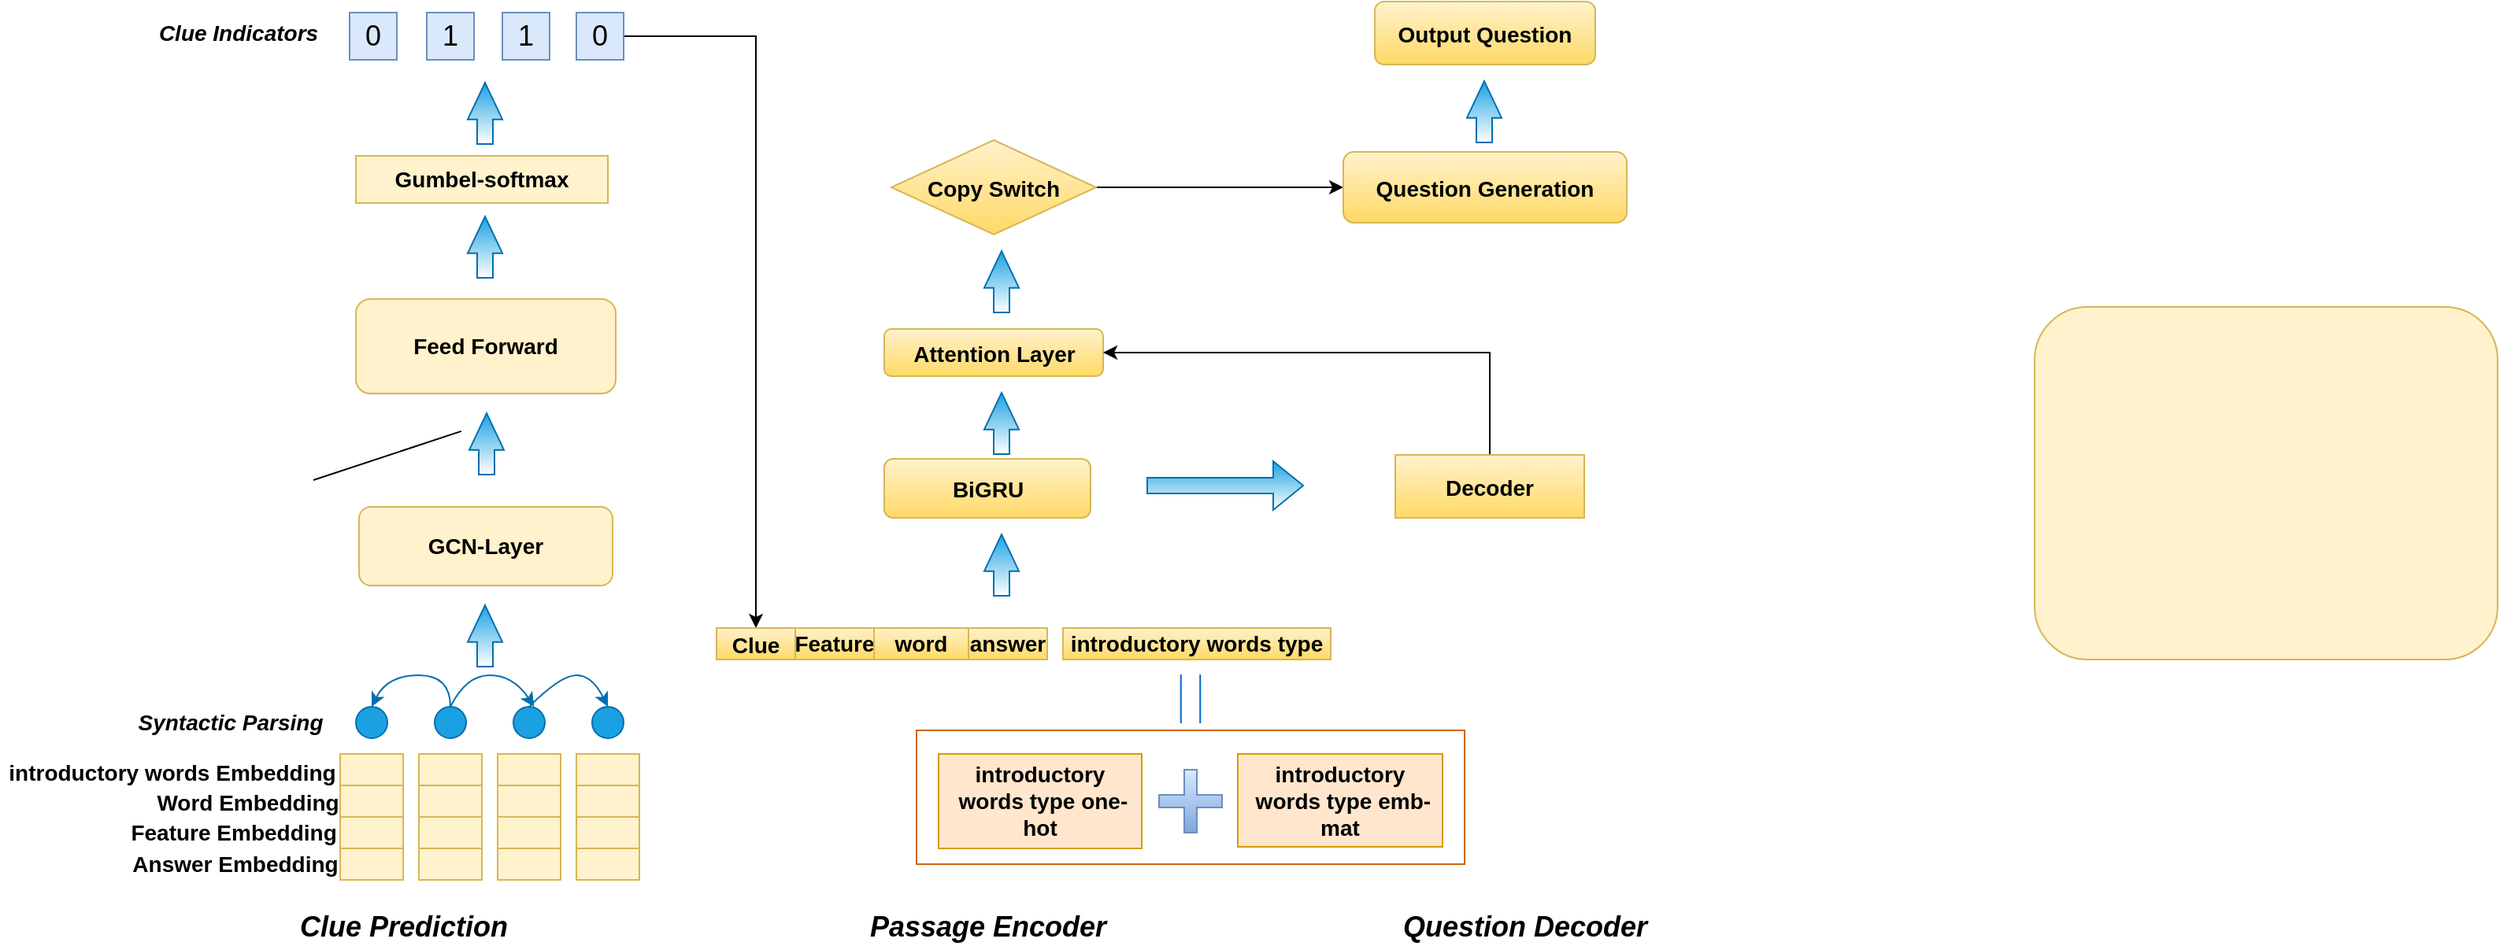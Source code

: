 <mxfile version="18.0.1" type="github">
  <diagram id="VFLp4C9wst7MWV0tXBqA" name="Page-1">
    <mxGraphModel dx="1822" dy="762" grid="0" gridSize="10" guides="1" tooltips="1" connect="1" arrows="1" fold="1" page="0" pageScale="1" pageWidth="827" pageHeight="1169" math="0" shadow="0">
      <root>
        <mxCell id="0" />
        <mxCell id="1" parent="0" />
        <mxCell id="xceocJhuSqhBGVP0jAdD-20" value="" style="rounded=0;whiteSpace=wrap;html=1;fillColor=#fff2cc;strokeColor=#d6b656;" parent="1" vertex="1">
          <mxGeometry x="210" y="680" width="40" height="20" as="geometry" />
        </mxCell>
        <mxCell id="xceocJhuSqhBGVP0jAdD-21" value="" style="rounded=0;whiteSpace=wrap;html=1;fillColor=#fff2cc;strokeColor=#d6b656;" parent="1" vertex="1">
          <mxGeometry x="210" y="700" width="40" height="20" as="geometry" />
        </mxCell>
        <mxCell id="xceocJhuSqhBGVP0jAdD-25" value="" style="rounded=0;whiteSpace=wrap;html=1;fillColor=#fff2cc;strokeColor=#d6b656;" parent="1" vertex="1">
          <mxGeometry x="260" y="680" width="40" height="20" as="geometry" />
        </mxCell>
        <mxCell id="xceocJhuSqhBGVP0jAdD-28" value="" style="rounded=0;whiteSpace=wrap;html=1;fillColor=#fff2cc;strokeColor=#d6b656;" parent="1" vertex="1">
          <mxGeometry x="260" y="700" width="40" height="20" as="geometry" />
        </mxCell>
        <mxCell id="xceocJhuSqhBGVP0jAdD-29" value="" style="ellipse;whiteSpace=wrap;html=1;aspect=fixed;fillColor=#1ba1e2;fontColor=#ffffff;strokeColor=#006EAF;" parent="1" vertex="1">
          <mxGeometry x="120" y="650" width="20" height="20" as="geometry" />
        </mxCell>
        <mxCell id="xceocJhuSqhBGVP0jAdD-31" value="" style="ellipse;whiteSpace=wrap;html=1;aspect=fixed;fillColor=#1ba1e2;fontColor=#ffffff;strokeColor=#006EAF;" parent="1" vertex="1">
          <mxGeometry x="270" y="650" width="20" height="20" as="geometry" />
        </mxCell>
        <mxCell id="xceocJhuSqhBGVP0jAdD-43" value="" style="curved=1;endArrow=classic;html=1;rounded=0;exitX=0.5;exitY=0;exitDx=0;exitDy=0;fillColor=#1ba1e2;strokeColor=#006EAF;" parent="1" source="xceocJhuSqhBGVP0jAdD-61" edge="1">
          <mxGeometry width="50" height="50" relative="1" as="geometry">
            <mxPoint x="141.79" y="645.14" as="sourcePoint" />
            <mxPoint x="233.215" y="649.995" as="targetPoint" />
            <Array as="points">
              <mxPoint x="190" y="630" />
              <mxPoint x="220" y="630" />
            </Array>
          </mxGeometry>
        </mxCell>
        <mxCell id="xceocJhuSqhBGVP0jAdD-45" value="" style="curved=1;endArrow=classic;html=1;rounded=0;entryX=0.5;entryY=0;entryDx=0;entryDy=0;fillColor=#1ba1e2;strokeColor=#006EAF;exitX=0.5;exitY=0;exitDx=0;exitDy=0;" parent="1" source="xceocJhuSqhBGVP0jAdD-61" target="xceocJhuSqhBGVP0jAdD-29" edge="1">
          <mxGeometry width="50" height="50" relative="1" as="geometry">
            <mxPoint x="150" y="650" as="sourcePoint" />
            <mxPoint x="440" y="620" as="targetPoint" />
            <Array as="points">
              <mxPoint x="180" y="630" />
              <mxPoint x="140" y="630" />
            </Array>
          </mxGeometry>
        </mxCell>
        <mxCell id="xceocJhuSqhBGVP0jAdD-48" value="" style="rounded=1;whiteSpace=wrap;html=1;fillColor=#fff2cc;strokeColor=#d6b656;" parent="1" vertex="1">
          <mxGeometry x="1186" y="396" width="294" height="224" as="geometry" />
        </mxCell>
        <mxCell id="xceocJhuSqhBGVP0jAdD-51" value="" style="shape=flexArrow;endArrow=classic;html=1;rounded=0;endWidth=11;endSize=7.44;fillColor=#1ba1e2;strokeColor=#006EAF;gradientColor=#ffffff;" parent="1" edge="1">
          <mxGeometry width="50" height="50" relative="1" as="geometry">
            <mxPoint x="202" y="625" as="sourcePoint" />
            <mxPoint x="202" y="585" as="targetPoint" />
          </mxGeometry>
        </mxCell>
        <mxCell id="xceocJhuSqhBGVP0jAdD-53" value="&lt;font style=&quot;font-size: 14px&quot;&gt;&lt;b&gt;Gumbel-softmax&lt;/b&gt;&lt;/font&gt;" style="rounded=0;whiteSpace=wrap;html=1;fillColor=#fff2cc;strokeColor=#d6b656;" parent="1" vertex="1">
          <mxGeometry x="120" y="300" width="160" height="30" as="geometry" />
        </mxCell>
        <mxCell id="xceocJhuSqhBGVP0jAdD-54" value="" style="shape=flexArrow;endArrow=classic;html=1;rounded=0;endWidth=11;endSize=7.44;fillColor=#1ba1e2;strokeColor=#006EAF;gradientColor=#ffffff;" parent="1" edge="1">
          <mxGeometry width="50" height="50" relative="1" as="geometry">
            <mxPoint x="202" y="378" as="sourcePoint" />
            <mxPoint x="202" y="338" as="targetPoint" />
          </mxGeometry>
        </mxCell>
        <mxCell id="xceocJhuSqhBGVP0jAdD-56" value="" style="rounded=0;whiteSpace=wrap;html=1;fillColor=#fff2cc;strokeColor=#d6b656;" parent="1" vertex="1">
          <mxGeometry x="260" y="740" width="40" height="20" as="geometry" />
        </mxCell>
        <mxCell id="xceocJhuSqhBGVP0jAdD-57" value="" style="rounded=0;whiteSpace=wrap;html=1;fillColor=#fff2cc;strokeColor=#d6b656;" parent="1" vertex="1">
          <mxGeometry x="260" y="720" width="40" height="20" as="geometry" />
        </mxCell>
        <mxCell id="xceocJhuSqhBGVP0jAdD-61" value="" style="ellipse;whiteSpace=wrap;html=1;aspect=fixed;fillColor=#1ba1e2;fontColor=#ffffff;strokeColor=#006EAF;" parent="1" vertex="1">
          <mxGeometry x="170" y="650" width="20" height="20" as="geometry" />
        </mxCell>
        <mxCell id="xceocJhuSqhBGVP0jAdD-64" value="" style="rounded=0;whiteSpace=wrap;html=1;fillColor=#fff2cc;strokeColor=#d6b656;" parent="1" vertex="1">
          <mxGeometry x="110" y="740" width="40" height="20" as="geometry" />
        </mxCell>
        <mxCell id="xceocJhuSqhBGVP0jAdD-65" value="" style="rounded=0;whiteSpace=wrap;html=1;fillColor=#fff2cc;strokeColor=#d6b656;" parent="1" vertex="1">
          <mxGeometry x="110" y="720" width="40" height="20" as="geometry" />
        </mxCell>
        <mxCell id="xceocJhuSqhBGVP0jAdD-66" value="" style="rounded=0;whiteSpace=wrap;html=1;fillColor=#fff2cc;strokeColor=#d6b656;" parent="1" vertex="1">
          <mxGeometry x="110" y="700" width="40" height="20" as="geometry" />
        </mxCell>
        <mxCell id="xceocJhuSqhBGVP0jAdD-67" value="" style="rounded=0;whiteSpace=wrap;html=1;fillColor=#fff2cc;strokeColor=#d6b656;" parent="1" vertex="1">
          <mxGeometry x="110" y="680" width="40" height="20" as="geometry" />
        </mxCell>
        <mxCell id="xceocJhuSqhBGVP0jAdD-68" value="" style="rounded=0;whiteSpace=wrap;html=1;fillColor=#fff2cc;strokeColor=#d6b656;" parent="1" vertex="1">
          <mxGeometry x="160" y="680" width="40" height="20" as="geometry" />
        </mxCell>
        <mxCell id="xceocJhuSqhBGVP0jAdD-69" value="" style="rounded=0;whiteSpace=wrap;html=1;fillColor=#fff2cc;strokeColor=#d6b656;" parent="1" vertex="1">
          <mxGeometry x="160" y="700" width="40" height="20" as="geometry" />
        </mxCell>
        <mxCell id="xceocJhuSqhBGVP0jAdD-70" value="" style="rounded=0;whiteSpace=wrap;html=1;fillColor=#fff2cc;strokeColor=#d6b656;" parent="1" vertex="1">
          <mxGeometry x="160" y="720" width="40" height="20" as="geometry" />
        </mxCell>
        <mxCell id="xceocJhuSqhBGVP0jAdD-71" value="" style="rounded=0;whiteSpace=wrap;html=1;fillColor=#fff2cc;strokeColor=#d6b656;" parent="1" vertex="1">
          <mxGeometry x="160" y="740" width="40" height="20" as="geometry" />
        </mxCell>
        <mxCell id="xceocJhuSqhBGVP0jAdD-72" value="" style="rounded=0;whiteSpace=wrap;html=1;fillColor=#fff2cc;strokeColor=#d6b656;" parent="1" vertex="1">
          <mxGeometry x="210" y="740" width="40" height="20" as="geometry" />
        </mxCell>
        <mxCell id="xceocJhuSqhBGVP0jAdD-73" value="" style="rounded=0;whiteSpace=wrap;html=1;fillColor=#fff2cc;strokeColor=#d6b656;" parent="1" vertex="1">
          <mxGeometry x="210" y="720" width="40" height="20" as="geometry" />
        </mxCell>
        <mxCell id="xceocJhuSqhBGVP0jAdD-85" value="" style="ellipse;whiteSpace=wrap;html=1;aspect=fixed;fillColor=#1ba1e2;fontColor=#ffffff;strokeColor=#006EAF;" parent="1" vertex="1">
          <mxGeometry x="220" y="650" width="20" height="20" as="geometry" />
        </mxCell>
        <mxCell id="xceocJhuSqhBGVP0jAdD-86" value="" style="curved=1;endArrow=classic;html=1;rounded=0;exitX=0.5;exitY=0;exitDx=0;exitDy=0;entryX=0.5;entryY=0;entryDx=0;entryDy=0;fillColor=#1ba1e2;strokeColor=#006EAF;" parent="1" source="xceocJhuSqhBGVP0jAdD-85" target="xceocJhuSqhBGVP0jAdD-31" edge="1">
          <mxGeometry width="50" height="50" relative="1" as="geometry">
            <mxPoint x="390" y="620" as="sourcePoint" />
            <mxPoint x="440" y="570" as="targetPoint" />
            <Array as="points">
              <mxPoint x="250" y="630" />
              <mxPoint x="270" y="630" />
            </Array>
          </mxGeometry>
        </mxCell>
        <mxCell id="xceocJhuSqhBGVP0jAdD-89" value="&lt;font style=&quot;font-size: 18px&quot;&gt;0&lt;/font&gt;" style="whiteSpace=wrap;html=1;aspect=fixed;fillColor=#dae8fc;strokeColor=#6c8ebf;" parent="1" vertex="1">
          <mxGeometry x="116" y="209" width="30" height="30" as="geometry" />
        </mxCell>
        <mxCell id="xceocJhuSqhBGVP0jAdD-90" value="&lt;font style=&quot;font-size: 18px&quot;&gt;1&lt;/font&gt;" style="whiteSpace=wrap;html=1;aspect=fixed;fillColor=#dae8fc;strokeColor=#6c8ebf;" parent="1" vertex="1">
          <mxGeometry x="165" y="209" width="30" height="30" as="geometry" />
        </mxCell>
        <mxCell id="xceocJhuSqhBGVP0jAdD-91" value="&lt;font style=&quot;font-size: 18px&quot;&gt;1&lt;/font&gt;" style="whiteSpace=wrap;html=1;aspect=fixed;fillColor=#dae8fc;strokeColor=#6c8ebf;" parent="1" vertex="1">
          <mxGeometry x="213" y="209" width="30" height="30" as="geometry" />
        </mxCell>
        <mxCell id="naIJuxgc-wA_uMc1i9jM-3" style="edgeStyle=orthogonalEdgeStyle;rounded=0;orthogonalLoop=1;jettySize=auto;html=1;exitX=1;exitY=0.5;exitDx=0;exitDy=0;" edge="1" parent="1" source="xceocJhuSqhBGVP0jAdD-92" target="AOIuMCU6d10fhTLy6ek6-41">
          <mxGeometry relative="1" as="geometry" />
        </mxCell>
        <mxCell id="xceocJhuSqhBGVP0jAdD-92" value="&lt;font style=&quot;font-size: 18px&quot;&gt;0&lt;/font&gt;" style="whiteSpace=wrap;html=1;aspect=fixed;fillColor=#dae8fc;strokeColor=#6c8ebf;" parent="1" vertex="1">
          <mxGeometry x="260" y="209" width="30" height="30" as="geometry" />
        </mxCell>
        <mxCell id="AOIuMCU6d10fhTLy6ek6-1" value="&lt;font style=&quot;font-size: 14px&quot;&gt;&lt;b&gt;Answer Embedding&lt;/b&gt;&lt;/font&gt;" style="text;html=1;align=center;verticalAlign=middle;resizable=0;points=[];autosize=1;strokeColor=none;fillColor=none;" parent="1" vertex="1">
          <mxGeometry x="-28" y="740.5" width="141" height="19" as="geometry" />
        </mxCell>
        <mxCell id="AOIuMCU6d10fhTLy6ek6-3" value="&lt;font style=&quot;font-size: 14px&quot;&gt;&lt;b&gt;Feature Embedding&amp;nbsp;&lt;/b&gt;&lt;/font&gt;" style="text;html=1;align=center;verticalAlign=middle;resizable=0;points=[];autosize=1;strokeColor=none;fillColor=none;" parent="1" vertex="1">
          <mxGeometry x="-29" y="720" width="145" height="19" as="geometry" />
        </mxCell>
        <mxCell id="AOIuMCU6d10fhTLy6ek6-5" value="&lt;font style=&quot;font-size: 14px&quot;&gt;&lt;b&gt;Word Embedding&lt;/b&gt;&lt;/font&gt;" style="text;html=1;align=center;verticalAlign=middle;resizable=0;points=[];autosize=1;strokeColor=none;fillColor=none;" parent="1" vertex="1">
          <mxGeometry x="-12" y="701" width="126" height="19" as="geometry" />
        </mxCell>
        <mxCell id="AOIuMCU6d10fhTLy6ek6-6" value="&lt;font&gt;&lt;font style=&quot;font-size: 14px&quot;&gt;&lt;b&gt;introductory&amp;nbsp;words&lt;/b&gt;&lt;/font&gt;&lt;b style=&quot;font-size: 14px&quot;&gt;&amp;nbsp;Embedding&lt;/b&gt;&lt;/font&gt;" style="text;html=1;align=center;verticalAlign=middle;resizable=0;points=[];autosize=1;strokeColor=none;fillColor=none;" parent="1" vertex="1">
          <mxGeometry x="-106" y="682" width="218" height="19" as="geometry" />
        </mxCell>
        <mxCell id="AOIuMCU6d10fhTLy6ek6-7" value="&lt;font style=&quot;font-size: 14px&quot;&gt;&lt;b&gt;&lt;i&gt;Syntactic Parsing&lt;/i&gt;&lt;/b&gt;&lt;/font&gt;" style="text;html=1;align=center;verticalAlign=middle;resizable=0;points=[];autosize=1;strokeColor=none;fillColor=none;" parent="1" vertex="1">
          <mxGeometry x="-25" y="650" width="130" height="20" as="geometry" />
        </mxCell>
        <mxCell id="AOIuMCU6d10fhTLy6ek6-36" value="" style="shape=flexArrow;endArrow=classic;html=1;rounded=0;endWidth=11;endSize=7.44;fillColor=#1ba1e2;strokeColor=#006EAF;gradientColor=#ffffff;" parent="1" edge="1">
          <mxGeometry width="50" height="50" relative="1" as="geometry">
            <mxPoint x="202" y="293" as="sourcePoint" />
            <mxPoint x="202" y="253" as="targetPoint" />
          </mxGeometry>
        </mxCell>
        <mxCell id="AOIuMCU6d10fhTLy6ek6-38" value="&lt;font style=&quot;font-size: 14px&quot;&gt;&lt;b&gt;&lt;i&gt;Clue Indicators&lt;/i&gt;&lt;/b&gt;&lt;/font&gt;" style="text;html=1;align=center;verticalAlign=middle;resizable=0;points=[];autosize=1;strokeColor=none;fillColor=none;fontSize=14;fontFamily=Helvetica;" parent="1" vertex="1">
          <mxGeometry x="-15" y="212" width="120" height="20" as="geometry" />
        </mxCell>
        <mxCell id="AOIuMCU6d10fhTLy6ek6-41" value="&lt;font style=&quot;font-size: 14px&quot;&gt;&lt;b&gt;Clue&lt;/b&gt;&lt;/font&gt;" style="rounded=0;whiteSpace=wrap;html=1;fontFamily=Helvetica;fontSize=18;fillColor=#fff2cc;strokeColor=#d6b656;gradientColor=#ffd966;" parent="1" vertex="1">
          <mxGeometry x="349" y="600" width="50" height="20" as="geometry" />
        </mxCell>
        <mxCell id="AOIuMCU6d10fhTLy6ek6-42" value="&lt;b&gt;Feature&lt;/b&gt;" style="rounded=0;whiteSpace=wrap;html=1;fontFamily=Helvetica;fontSize=14;fillColor=#fff2cc;strokeColor=#d6b656;gradientColor=#ffd966;" parent="1" vertex="1">
          <mxGeometry x="399" y="600" width="50" height="20" as="geometry" />
        </mxCell>
        <mxCell id="AOIuMCU6d10fhTLy6ek6-44" value="&lt;b&gt;word&lt;/b&gt;" style="rounded=0;whiteSpace=wrap;html=1;fontFamily=Helvetica;fontSize=14;fillColor=#fff2cc;strokeColor=#d6b656;gradientColor=#ffd966;" parent="1" vertex="1">
          <mxGeometry x="449" y="600" width="60" height="20" as="geometry" />
        </mxCell>
        <mxCell id="AOIuMCU6d10fhTLy6ek6-45" value="&lt;b&gt;answer&lt;/b&gt;" style="rounded=0;whiteSpace=wrap;html=1;fontSize=14;fillColor=#fff2cc;strokeColor=#d6b656;gradientColor=#ffd966;" parent="1" vertex="1">
          <mxGeometry x="509" y="600" width="50" height="20" as="geometry" />
        </mxCell>
        <mxCell id="AOIuMCU6d10fhTLy6ek6-48" value="&lt;b&gt;introductory&lt;/b&gt;&lt;b style=&quot;font-size: 12px&quot;&gt;&lt;font style=&quot;font-size: 14px&quot;&gt;&amp;nbsp;words&lt;/font&gt;&lt;/b&gt;&lt;b&gt;&amp;nbsp;type&lt;/b&gt;" style="rounded=0;whiteSpace=wrap;html=1;fontFamily=Helvetica;fontSize=14;fillColor=#fff2cc;strokeColor=#d6b656;gradientColor=#ffd966;" parent="1" vertex="1">
          <mxGeometry x="569" y="600" width="170" height="20" as="geometry" />
        </mxCell>
        <mxCell id="AOIuMCU6d10fhTLy6ek6-52" value="" style="shape=flexArrow;endArrow=classic;html=1;rounded=0;endWidth=11;endSize=7.44;fillColor=#1ba1e2;strokeColor=#006EAF;gradientColor=#ffffff;" parent="1" edge="1">
          <mxGeometry width="50" height="50" relative="1" as="geometry">
            <mxPoint x="530" y="580" as="sourcePoint" />
            <mxPoint x="530" y="540" as="targetPoint" />
          </mxGeometry>
        </mxCell>
        <mxCell id="AOIuMCU6d10fhTLy6ek6-53" value="&lt;font style=&quot;font-size: 18px&quot;&gt;&lt;b&gt;&lt;i&gt;Clue Prediction&lt;/i&gt;&lt;/b&gt;&lt;/font&gt;" style="text;html=1;align=center;verticalAlign=middle;resizable=0;points=[];autosize=1;strokeColor=none;fillColor=none;fontSize=14;fontFamily=Helvetica;" parent="1" vertex="1">
          <mxGeometry x="75" y="780" width="150" height="20" as="geometry" />
        </mxCell>
        <mxCell id="AOIuMCU6d10fhTLy6ek6-54" value="&lt;span style=&quot;font-size: 18px&quot;&gt;&lt;b&gt;&lt;i&gt;Passage Encoder&lt;/i&gt;&lt;/b&gt;&lt;/span&gt;" style="text;html=1;align=center;verticalAlign=middle;resizable=0;points=[];autosize=1;strokeColor=none;fillColor=none;fontSize=14;fontFamily=Helvetica;" parent="1" vertex="1">
          <mxGeometry x="436" y="780" width="170" height="20" as="geometry" />
        </mxCell>
        <mxCell id="AOIuMCU6d10fhTLy6ek6-59" value="&lt;span style=&quot;font-size: 18px&quot;&gt;&lt;b&gt;&lt;i&gt;Question Decoder&lt;/i&gt;&lt;/b&gt;&lt;/span&gt;" style="text;html=1;align=center;verticalAlign=middle;resizable=0;points=[];autosize=1;strokeColor=none;fillColor=none;fontSize=14;fontFamily=Helvetica;" parent="1" vertex="1">
          <mxGeometry x="777" y="780" width="170" height="20" as="geometry" />
        </mxCell>
        <mxCell id="AOIuMCU6d10fhTLy6ek6-61" value="&lt;font style=&quot;font-size: 14px&quot;&gt;&lt;b&gt;BiGRU&lt;/b&gt;&lt;/font&gt;" style="rounded=1;whiteSpace=wrap;html=1;fontFamily=Helvetica;fontSize=18;fillColor=#fff2cc;strokeColor=#d6b656;gradientColor=#ffd966;" parent="1" vertex="1">
          <mxGeometry x="455.5" y="492.5" width="131" height="37.5" as="geometry" />
        </mxCell>
        <mxCell id="AOIuMCU6d10fhTLy6ek6-63" value="" style="shape=flexArrow;endArrow=classic;html=1;rounded=0;endWidth=11;endSize=7.44;fillColor=#1ba1e2;strokeColor=#006EAF;gradientColor=#ffffff;" parent="1" edge="1">
          <mxGeometry width="50" height="50" relative="1" as="geometry">
            <mxPoint x="530" y="490" as="sourcePoint" />
            <mxPoint x="530" y="450" as="targetPoint" />
          </mxGeometry>
        </mxCell>
        <mxCell id="AOIuMCU6d10fhTLy6ek6-64" value="&lt;font style=&quot;font-size: 14px&quot;&gt;&lt;b&gt;Attention Layer&lt;/b&gt;&lt;/font&gt;" style="rounded=1;whiteSpace=wrap;html=1;fontFamily=Helvetica;fontSize=18;fillColor=#fff2cc;strokeColor=#d6b656;gradientColor=#ffd966;" parent="1" vertex="1">
          <mxGeometry x="455.5" y="410" width="139" height="30" as="geometry" />
        </mxCell>
        <mxCell id="AOIuMCU6d10fhTLy6ek6-65" value="" style="shape=flexArrow;endArrow=classic;html=1;rounded=0;endWidth=11;endSize=7.44;fillColor=#1ba1e2;strokeColor=#006EAF;gradientColor=#ffffff;" parent="1" edge="1">
          <mxGeometry width="50" height="50" relative="1" as="geometry">
            <mxPoint x="530" y="400" as="sourcePoint" />
            <mxPoint x="530" y="360" as="targetPoint" />
          </mxGeometry>
        </mxCell>
        <mxCell id="AOIuMCU6d10fhTLy6ek6-77" style="edgeStyle=orthogonalEdgeStyle;rounded=0;orthogonalLoop=1;jettySize=auto;html=1;exitX=1;exitY=0.5;exitDx=0;exitDy=0;entryX=0;entryY=0.5;entryDx=0;entryDy=0;fontFamily=Helvetica;fontSize=18;gradientColor=#ffffff;" parent="1" source="AOIuMCU6d10fhTLy6ek6-67" target="AOIuMCU6d10fhTLy6ek6-73" edge="1">
          <mxGeometry relative="1" as="geometry" />
        </mxCell>
        <mxCell id="AOIuMCU6d10fhTLy6ek6-67" value="&lt;font style=&quot;font-size: 14px&quot;&gt;&lt;b&gt;Copy Switch&lt;/b&gt;&lt;/font&gt;" style="rhombus;whiteSpace=wrap;html=1;fontFamily=Helvetica;fontSize=18;fillColor=#fff2cc;gradientColor=#ffd966;strokeColor=#d6b656;" parent="1" vertex="1">
          <mxGeometry x="460" y="290" width="130" height="60" as="geometry" />
        </mxCell>
        <mxCell id="AOIuMCU6d10fhTLy6ek6-72" style="edgeStyle=orthogonalEdgeStyle;rounded=0;orthogonalLoop=1;jettySize=auto;html=1;exitX=0.5;exitY=0;exitDx=0;exitDy=0;entryX=1;entryY=0.5;entryDx=0;entryDy=0;fontFamily=Helvetica;fontSize=18;gradientColor=#ffffff;" parent="1" source="AOIuMCU6d10fhTLy6ek6-69" target="AOIuMCU6d10fhTLy6ek6-64" edge="1">
          <mxGeometry relative="1" as="geometry" />
        </mxCell>
        <mxCell id="AOIuMCU6d10fhTLy6ek6-69" value="&lt;font style=&quot;font-size: 14px&quot;&gt;&lt;b&gt;Decoder&lt;/b&gt;&lt;/font&gt;" style="rounded=0;whiteSpace=wrap;html=1;fontFamily=Helvetica;fontSize=18;fillColor=#fff2cc;gradientColor=#ffd966;strokeColor=#d6b656;" parent="1" vertex="1">
          <mxGeometry x="780" y="490" width="120" height="40" as="geometry" />
        </mxCell>
        <mxCell id="AOIuMCU6d10fhTLy6ek6-71" value="" style="shape=flexArrow;endArrow=classic;html=1;rounded=0;fontFamily=Helvetica;fontSize=18;fillColor=#1ba1e2;strokeColor=#006EAF;gradientColor=#ffffff;" parent="1" edge="1">
          <mxGeometry width="50" height="50" relative="1" as="geometry">
            <mxPoint x="622" y="509.5" as="sourcePoint" />
            <mxPoint x="722" y="509.5" as="targetPoint" />
          </mxGeometry>
        </mxCell>
        <mxCell id="AOIuMCU6d10fhTLy6ek6-73" value="&lt;font style=&quot;font-size: 14px&quot;&gt;&lt;b&gt;Question Generation&lt;/b&gt;&lt;/font&gt;" style="rounded=1;whiteSpace=wrap;html=1;fontFamily=Helvetica;fontSize=18;fillColor=#fff2cc;strokeColor=#d6b656;gradientColor=#ffd966;" parent="1" vertex="1">
          <mxGeometry x="747" y="297.5" width="180" height="45" as="geometry" />
        </mxCell>
        <mxCell id="AOIuMCU6d10fhTLy6ek6-76" value="&lt;font style=&quot;font-size: 14px&quot;&gt;&lt;b&gt;Output Question&lt;/b&gt;&lt;/font&gt;" style="rounded=1;whiteSpace=wrap;html=1;fontFamily=Helvetica;fontSize=18;fillColor=#fff2cc;strokeColor=#d6b656;gradientColor=#ffd966;" parent="1" vertex="1">
          <mxGeometry x="767" y="202" width="140" height="40" as="geometry" />
        </mxCell>
        <mxCell id="AOIuMCU6d10fhTLy6ek6-78" value="" style="shape=flexArrow;endArrow=classic;html=1;rounded=0;endWidth=11;endSize=7.44;fillColor=#1ba1e2;strokeColor=#006EAF;gradientColor=#ffffff;" parent="1" edge="1">
          <mxGeometry width="50" height="50" relative="1" as="geometry">
            <mxPoint x="836.5" y="292" as="sourcePoint" />
            <mxPoint x="836.5" y="252" as="targetPoint" />
          </mxGeometry>
        </mxCell>
        <mxCell id="AOIuMCU6d10fhTLy6ek6-82" value="&lt;b&gt;introductory&lt;br&gt;&lt;/b&gt;&lt;b style=&quot;font-size: 12px&quot;&gt;&lt;font style=&quot;font-size: 14px&quot;&gt;&amp;nbsp;words&lt;/font&gt;&lt;/b&gt;&lt;b&gt;&amp;nbsp;type one-hot&lt;/b&gt;" style="rounded=0;whiteSpace=wrap;html=1;fontFamily=Helvetica;fontSize=14;fillColor=#ffe6cc;strokeColor=#d79b00;" parent="1" vertex="1">
          <mxGeometry x="490" y="680" width="129" height="60" as="geometry" />
        </mxCell>
        <mxCell id="AOIuMCU6d10fhTLy6ek6-83" value="&lt;b&gt;introductory&lt;br&gt;&lt;/b&gt;&lt;b style=&quot;font-size: 12px&quot;&gt;&lt;font style=&quot;font-size: 14px&quot;&gt;&amp;nbsp;words&lt;/font&gt;&lt;/b&gt;&lt;span&gt;&lt;b&gt;&amp;nbsp;type emb-mat&lt;/b&gt;&lt;/span&gt;" style="rounded=0;whiteSpace=wrap;html=1;fontFamily=Helvetica;fontSize=14;fillColor=#ffe6cc;strokeColor=#d79b00;" parent="1" vertex="1">
          <mxGeometry x="680" y="680" width="130" height="59" as="geometry" />
        </mxCell>
        <mxCell id="AOIuMCU6d10fhTLy6ek6-84" value="" style="shape=cross;whiteSpace=wrap;html=1;fontFamily=Helvetica;fontSize=14;fillColor=#dae8fc;gradientColor=#7ea6e0;strokeColor=#6c8ebf;" parent="1" vertex="1">
          <mxGeometry x="630" y="690" width="40" height="40" as="geometry" />
        </mxCell>
        <mxCell id="AOIuMCU6d10fhTLy6ek6-91" value="" style="rounded=0;whiteSpace=wrap;html=1;fontFamily=Helvetica;fontSize=14;fillColor=none;strokeColor=#CC6600;" parent="1" vertex="1">
          <mxGeometry x="476.01" y="665" width="348" height="85" as="geometry" />
        </mxCell>
        <mxCell id="AOIuMCU6d10fhTLy6ek6-92" value="" style="shape=partialRectangle;whiteSpace=wrap;html=1;top=0;bottom=0;fillColor=none;fontFamily=Helvetica;fontSize=14;strokeColor=#0066CC;" parent="1" vertex="1">
          <mxGeometry x="643.88" y="630" width="12.25" height="30" as="geometry" />
        </mxCell>
        <mxCell id="XGPsSBXE1Ry6eYfUVH2j-34" value="" style="endArrow=none;html=1;rounded=0;fontFamily=Helvetica;fontSize=14;fontColor=#000000;entryX=0;entryY=0.5;entryDx=0;entryDy=0;exitX=1;exitY=0.5;exitDx=0;exitDy=0;" parent="1" target="XGPsSBXE1Ry6eYfUVH2j-18" edge="1">
          <mxGeometry width="50" height="50" relative="1" as="geometry">
            <mxPoint x="93" y="506" as="sourcePoint" />
            <mxPoint x="186.929" y="474.929" as="targetPoint" />
          </mxGeometry>
        </mxCell>
        <mxCell id="naIJuxgc-wA_uMc1i9jM-24" value="&lt;font style=&quot;font-size: 14px;&quot;&gt;&lt;b&gt;GCN-Layer&lt;/b&gt;&lt;/font&gt;" style="rounded=1;whiteSpace=wrap;html=1;fillColor=#fff2cc;strokeColor=#d6b656;" vertex="1" parent="1">
          <mxGeometry x="122" y="523" width="161" height="50" as="geometry" />
        </mxCell>
        <mxCell id="naIJuxgc-wA_uMc1i9jM-26" value="&lt;b&gt;Feed Forward&lt;/b&gt;" style="rounded=1;whiteSpace=wrap;html=1;fontSize=14;fillColor=#fff2cc;strokeColor=#d6b656;" vertex="1" parent="1">
          <mxGeometry x="120" y="391" width="165" height="60" as="geometry" />
        </mxCell>
        <mxCell id="naIJuxgc-wA_uMc1i9jM-28" value="" style="shape=flexArrow;endArrow=classic;html=1;rounded=0;endWidth=11;endSize=7.44;fillColor=#1ba1e2;strokeColor=#006EAF;gradientColor=#ffffff;" edge="1" parent="1">
          <mxGeometry width="50" height="50" relative="1" as="geometry">
            <mxPoint x="203" y="503" as="sourcePoint" />
            <mxPoint x="203" y="463" as="targetPoint" />
          </mxGeometry>
        </mxCell>
      </root>
    </mxGraphModel>
  </diagram>
</mxfile>
